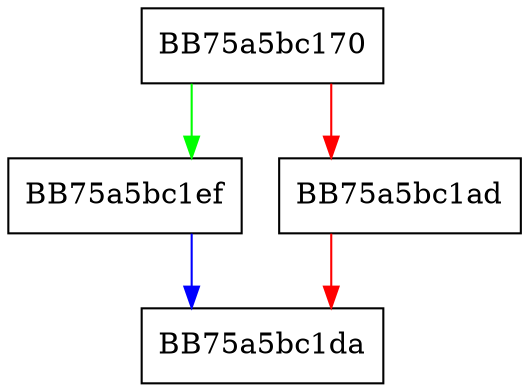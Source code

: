 digraph TestIsVmProcessProtectionTarget {
  node [shape="box"];
  graph [splines=ortho];
  BB75a5bc170 -> BB75a5bc1ef [color="green"];
  BB75a5bc170 -> BB75a5bc1ad [color="red"];
  BB75a5bc1ad -> BB75a5bc1da [color="red"];
  BB75a5bc1ef -> BB75a5bc1da [color="blue"];
}